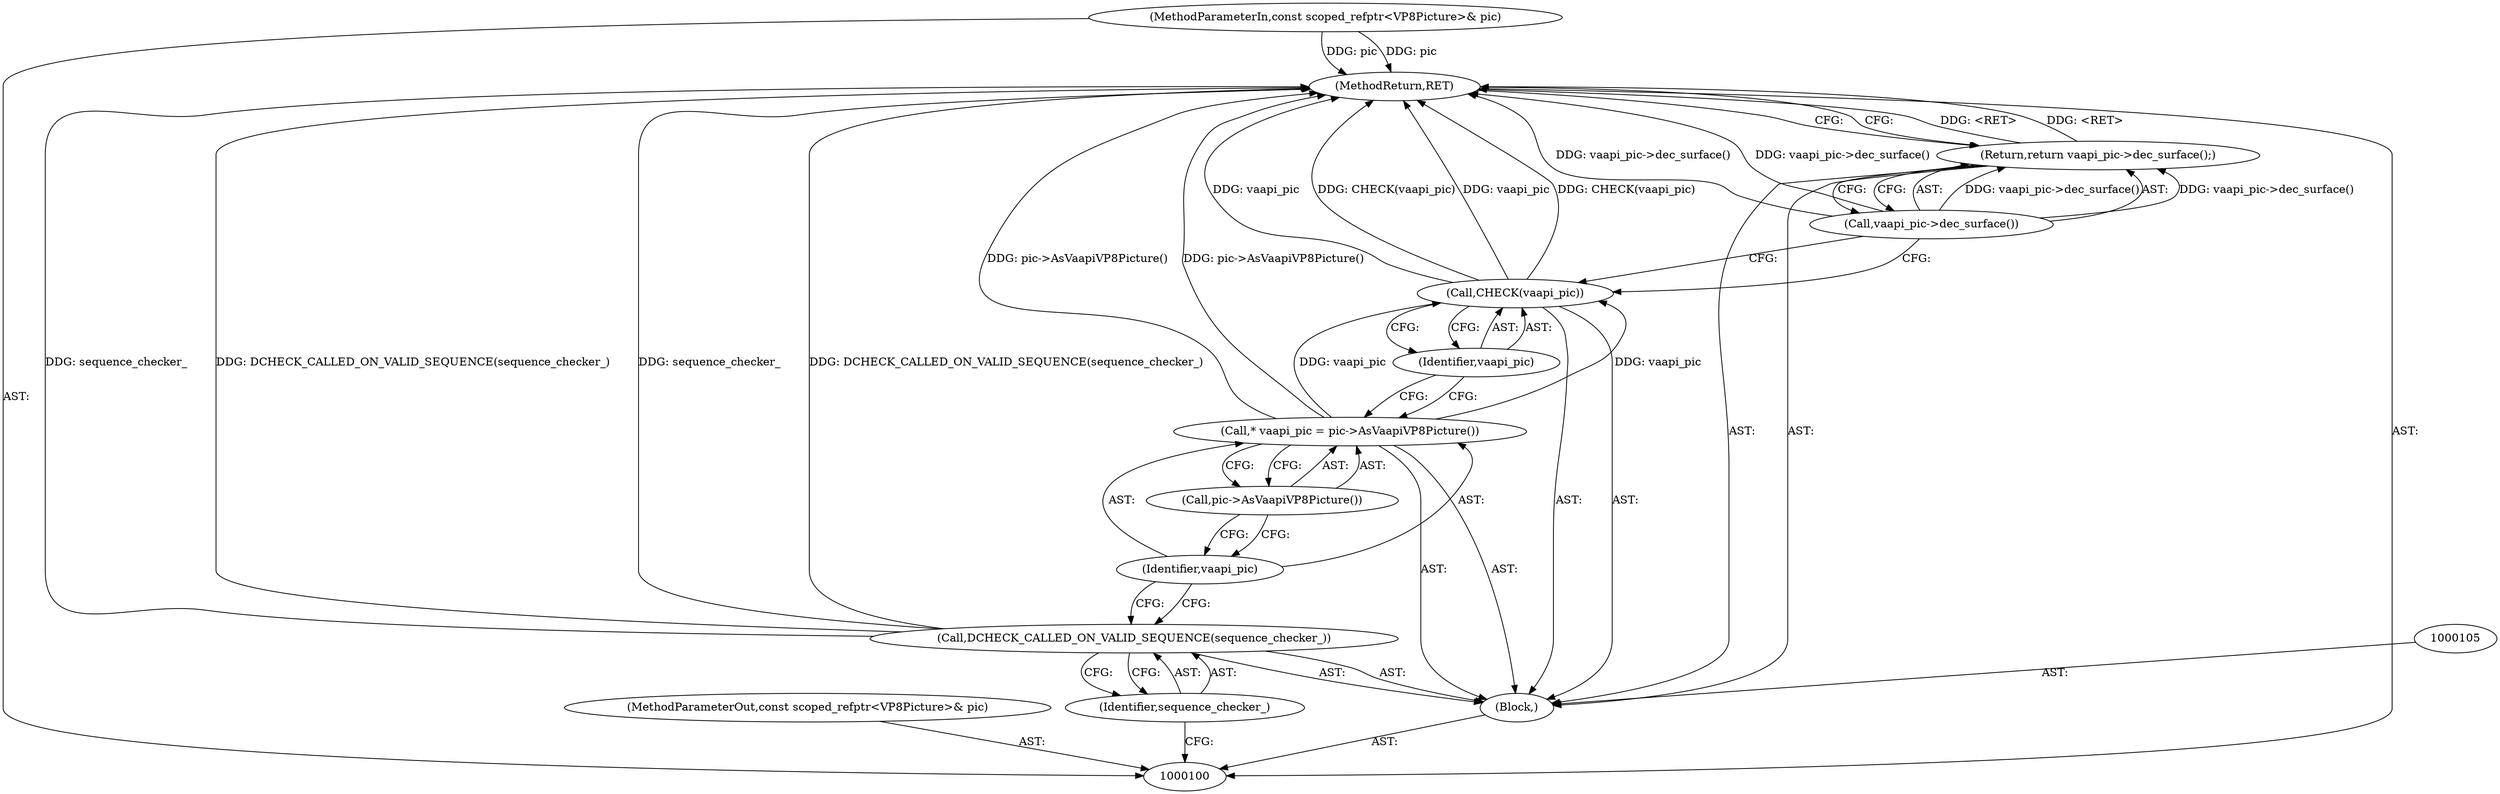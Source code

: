 digraph "0_Chrome_70340ce072cee8a0bdcddb5f312d32567b2269f6_16" {
"1000101" [label="(MethodParameterIn,const scoped_refptr<VP8Picture>& pic)"];
"1000139" [label="(MethodParameterOut,const scoped_refptr<VP8Picture>& pic)"];
"1000113" [label="(MethodReturn,RET)"];
"1000102" [label="(Block,)"];
"1000103" [label="(Call,DCHECK_CALLED_ON_VALID_SEQUENCE(sequence_checker_))"];
"1000104" [label="(Identifier,sequence_checker_)"];
"1000106" [label="(Call,* vaapi_pic = pic->AsVaapiVP8Picture())"];
"1000107" [label="(Identifier,vaapi_pic)"];
"1000108" [label="(Call,pic->AsVaapiVP8Picture())"];
"1000109" [label="(Call,CHECK(vaapi_pic))"];
"1000110" [label="(Identifier,vaapi_pic)"];
"1000112" [label="(Call,vaapi_pic->dec_surface())"];
"1000111" [label="(Return,return vaapi_pic->dec_surface();)"];
"1000101" -> "1000100"  [label="AST: "];
"1000101" -> "1000113"  [label="DDG: pic"];
"1000139" -> "1000100"  [label="AST: "];
"1000113" -> "1000100"  [label="AST: "];
"1000113" -> "1000111"  [label="CFG: "];
"1000111" -> "1000113"  [label="DDG: <RET>"];
"1000106" -> "1000113"  [label="DDG: pic->AsVaapiVP8Picture()"];
"1000103" -> "1000113"  [label="DDG: sequence_checker_"];
"1000103" -> "1000113"  [label="DDG: DCHECK_CALLED_ON_VALID_SEQUENCE(sequence_checker_)"];
"1000112" -> "1000113"  [label="DDG: vaapi_pic->dec_surface()"];
"1000101" -> "1000113"  [label="DDG: pic"];
"1000109" -> "1000113"  [label="DDG: vaapi_pic"];
"1000109" -> "1000113"  [label="DDG: CHECK(vaapi_pic)"];
"1000102" -> "1000100"  [label="AST: "];
"1000103" -> "1000102"  [label="AST: "];
"1000105" -> "1000102"  [label="AST: "];
"1000106" -> "1000102"  [label="AST: "];
"1000109" -> "1000102"  [label="AST: "];
"1000111" -> "1000102"  [label="AST: "];
"1000103" -> "1000102"  [label="AST: "];
"1000103" -> "1000104"  [label="CFG: "];
"1000104" -> "1000103"  [label="AST: "];
"1000107" -> "1000103"  [label="CFG: "];
"1000103" -> "1000113"  [label="DDG: sequence_checker_"];
"1000103" -> "1000113"  [label="DDG: DCHECK_CALLED_ON_VALID_SEQUENCE(sequence_checker_)"];
"1000104" -> "1000103"  [label="AST: "];
"1000104" -> "1000100"  [label="CFG: "];
"1000103" -> "1000104"  [label="CFG: "];
"1000106" -> "1000102"  [label="AST: "];
"1000106" -> "1000108"  [label="CFG: "];
"1000107" -> "1000106"  [label="AST: "];
"1000108" -> "1000106"  [label="AST: "];
"1000110" -> "1000106"  [label="CFG: "];
"1000106" -> "1000113"  [label="DDG: pic->AsVaapiVP8Picture()"];
"1000106" -> "1000109"  [label="DDG: vaapi_pic"];
"1000107" -> "1000106"  [label="AST: "];
"1000107" -> "1000103"  [label="CFG: "];
"1000108" -> "1000107"  [label="CFG: "];
"1000108" -> "1000106"  [label="AST: "];
"1000108" -> "1000107"  [label="CFG: "];
"1000106" -> "1000108"  [label="CFG: "];
"1000109" -> "1000102"  [label="AST: "];
"1000109" -> "1000110"  [label="CFG: "];
"1000110" -> "1000109"  [label="AST: "];
"1000112" -> "1000109"  [label="CFG: "];
"1000109" -> "1000113"  [label="DDG: vaapi_pic"];
"1000109" -> "1000113"  [label="DDG: CHECK(vaapi_pic)"];
"1000106" -> "1000109"  [label="DDG: vaapi_pic"];
"1000110" -> "1000109"  [label="AST: "];
"1000110" -> "1000106"  [label="CFG: "];
"1000109" -> "1000110"  [label="CFG: "];
"1000112" -> "1000111"  [label="AST: "];
"1000112" -> "1000109"  [label="CFG: "];
"1000111" -> "1000112"  [label="CFG: "];
"1000112" -> "1000113"  [label="DDG: vaapi_pic->dec_surface()"];
"1000112" -> "1000111"  [label="DDG: vaapi_pic->dec_surface()"];
"1000111" -> "1000102"  [label="AST: "];
"1000111" -> "1000112"  [label="CFG: "];
"1000112" -> "1000111"  [label="AST: "];
"1000113" -> "1000111"  [label="CFG: "];
"1000111" -> "1000113"  [label="DDG: <RET>"];
"1000112" -> "1000111"  [label="DDG: vaapi_pic->dec_surface()"];
}
